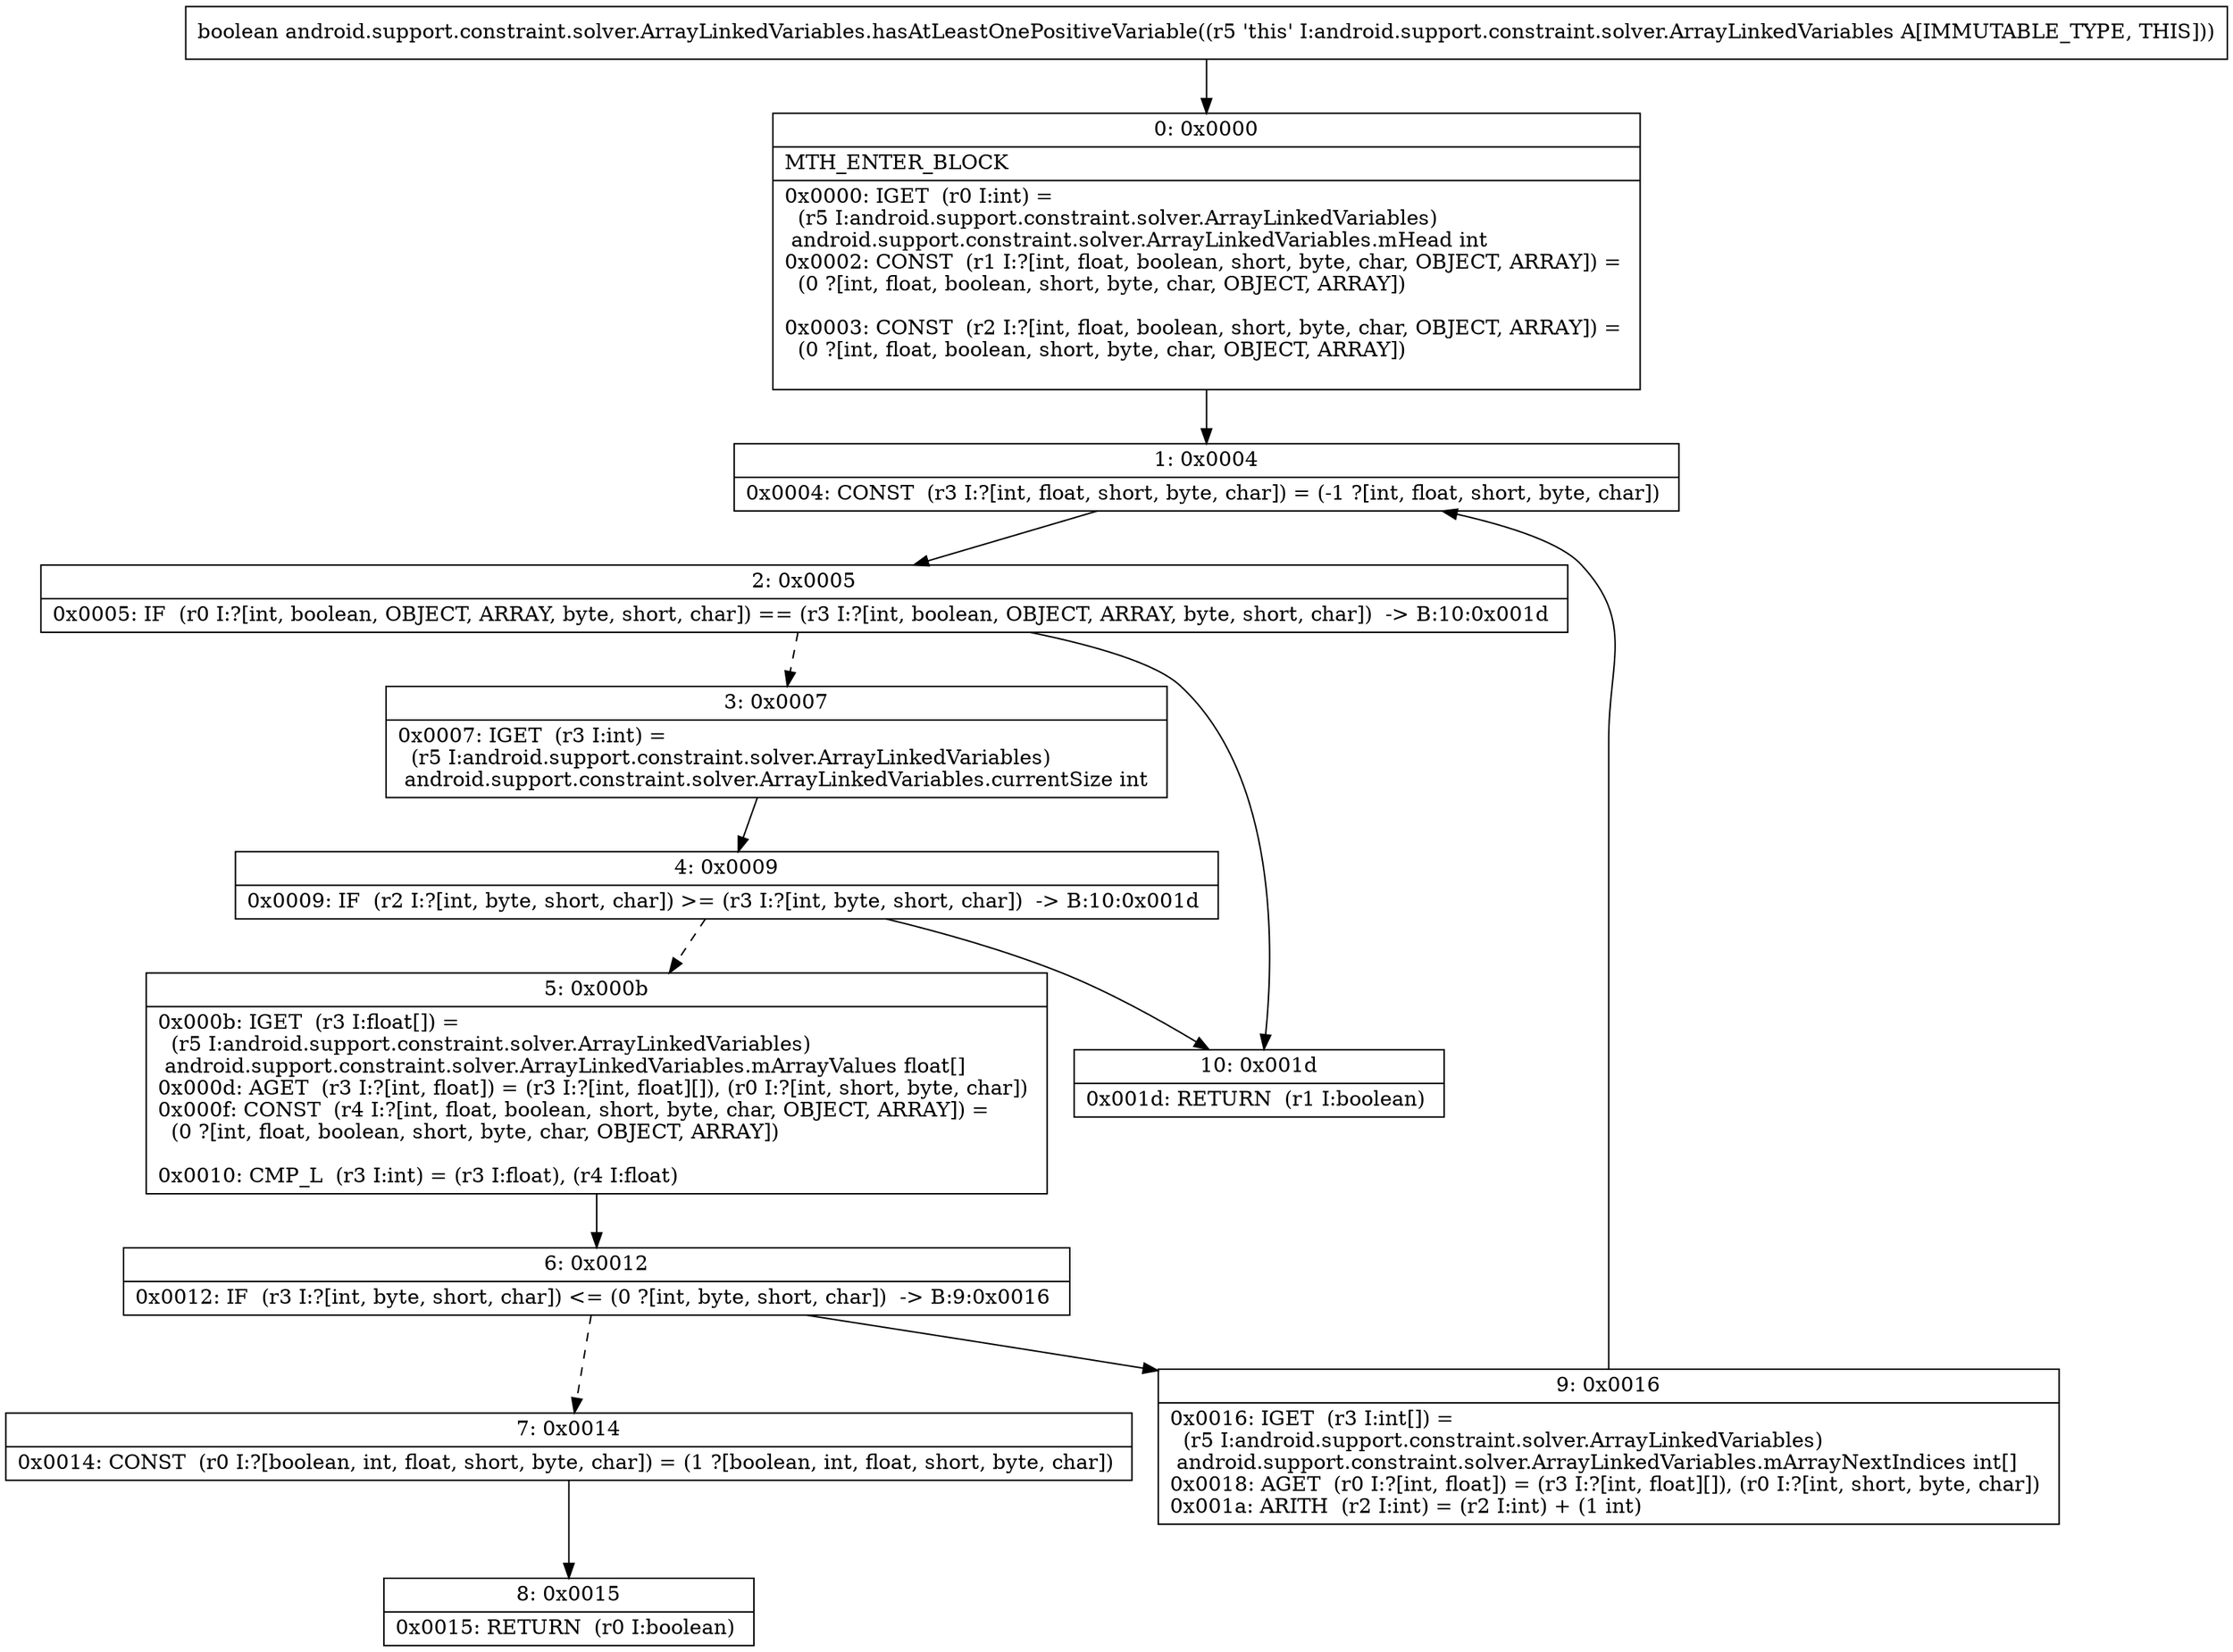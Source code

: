digraph "CFG forandroid.support.constraint.solver.ArrayLinkedVariables.hasAtLeastOnePositiveVariable()Z" {
Node_0 [shape=record,label="{0\:\ 0x0000|MTH_ENTER_BLOCK\l|0x0000: IGET  (r0 I:int) = \l  (r5 I:android.support.constraint.solver.ArrayLinkedVariables)\l android.support.constraint.solver.ArrayLinkedVariables.mHead int \l0x0002: CONST  (r1 I:?[int, float, boolean, short, byte, char, OBJECT, ARRAY]) = \l  (0 ?[int, float, boolean, short, byte, char, OBJECT, ARRAY])\l \l0x0003: CONST  (r2 I:?[int, float, boolean, short, byte, char, OBJECT, ARRAY]) = \l  (0 ?[int, float, boolean, short, byte, char, OBJECT, ARRAY])\l \l}"];
Node_1 [shape=record,label="{1\:\ 0x0004|0x0004: CONST  (r3 I:?[int, float, short, byte, char]) = (\-1 ?[int, float, short, byte, char]) \l}"];
Node_2 [shape=record,label="{2\:\ 0x0005|0x0005: IF  (r0 I:?[int, boolean, OBJECT, ARRAY, byte, short, char]) == (r3 I:?[int, boolean, OBJECT, ARRAY, byte, short, char])  \-\> B:10:0x001d \l}"];
Node_3 [shape=record,label="{3\:\ 0x0007|0x0007: IGET  (r3 I:int) = \l  (r5 I:android.support.constraint.solver.ArrayLinkedVariables)\l android.support.constraint.solver.ArrayLinkedVariables.currentSize int \l}"];
Node_4 [shape=record,label="{4\:\ 0x0009|0x0009: IF  (r2 I:?[int, byte, short, char]) \>= (r3 I:?[int, byte, short, char])  \-\> B:10:0x001d \l}"];
Node_5 [shape=record,label="{5\:\ 0x000b|0x000b: IGET  (r3 I:float[]) = \l  (r5 I:android.support.constraint.solver.ArrayLinkedVariables)\l android.support.constraint.solver.ArrayLinkedVariables.mArrayValues float[] \l0x000d: AGET  (r3 I:?[int, float]) = (r3 I:?[int, float][]), (r0 I:?[int, short, byte, char]) \l0x000f: CONST  (r4 I:?[int, float, boolean, short, byte, char, OBJECT, ARRAY]) = \l  (0 ?[int, float, boolean, short, byte, char, OBJECT, ARRAY])\l \l0x0010: CMP_L  (r3 I:int) = (r3 I:float), (r4 I:float) \l}"];
Node_6 [shape=record,label="{6\:\ 0x0012|0x0012: IF  (r3 I:?[int, byte, short, char]) \<= (0 ?[int, byte, short, char])  \-\> B:9:0x0016 \l}"];
Node_7 [shape=record,label="{7\:\ 0x0014|0x0014: CONST  (r0 I:?[boolean, int, float, short, byte, char]) = (1 ?[boolean, int, float, short, byte, char]) \l}"];
Node_8 [shape=record,label="{8\:\ 0x0015|0x0015: RETURN  (r0 I:boolean) \l}"];
Node_9 [shape=record,label="{9\:\ 0x0016|0x0016: IGET  (r3 I:int[]) = \l  (r5 I:android.support.constraint.solver.ArrayLinkedVariables)\l android.support.constraint.solver.ArrayLinkedVariables.mArrayNextIndices int[] \l0x0018: AGET  (r0 I:?[int, float]) = (r3 I:?[int, float][]), (r0 I:?[int, short, byte, char]) \l0x001a: ARITH  (r2 I:int) = (r2 I:int) + (1 int) \l}"];
Node_10 [shape=record,label="{10\:\ 0x001d|0x001d: RETURN  (r1 I:boolean) \l}"];
MethodNode[shape=record,label="{boolean android.support.constraint.solver.ArrayLinkedVariables.hasAtLeastOnePositiveVariable((r5 'this' I:android.support.constraint.solver.ArrayLinkedVariables A[IMMUTABLE_TYPE, THIS])) }"];
MethodNode -> Node_0;
Node_0 -> Node_1;
Node_1 -> Node_2;
Node_2 -> Node_3[style=dashed];
Node_2 -> Node_10;
Node_3 -> Node_4;
Node_4 -> Node_5[style=dashed];
Node_4 -> Node_10;
Node_5 -> Node_6;
Node_6 -> Node_7[style=dashed];
Node_6 -> Node_9;
Node_7 -> Node_8;
Node_9 -> Node_1;
}

